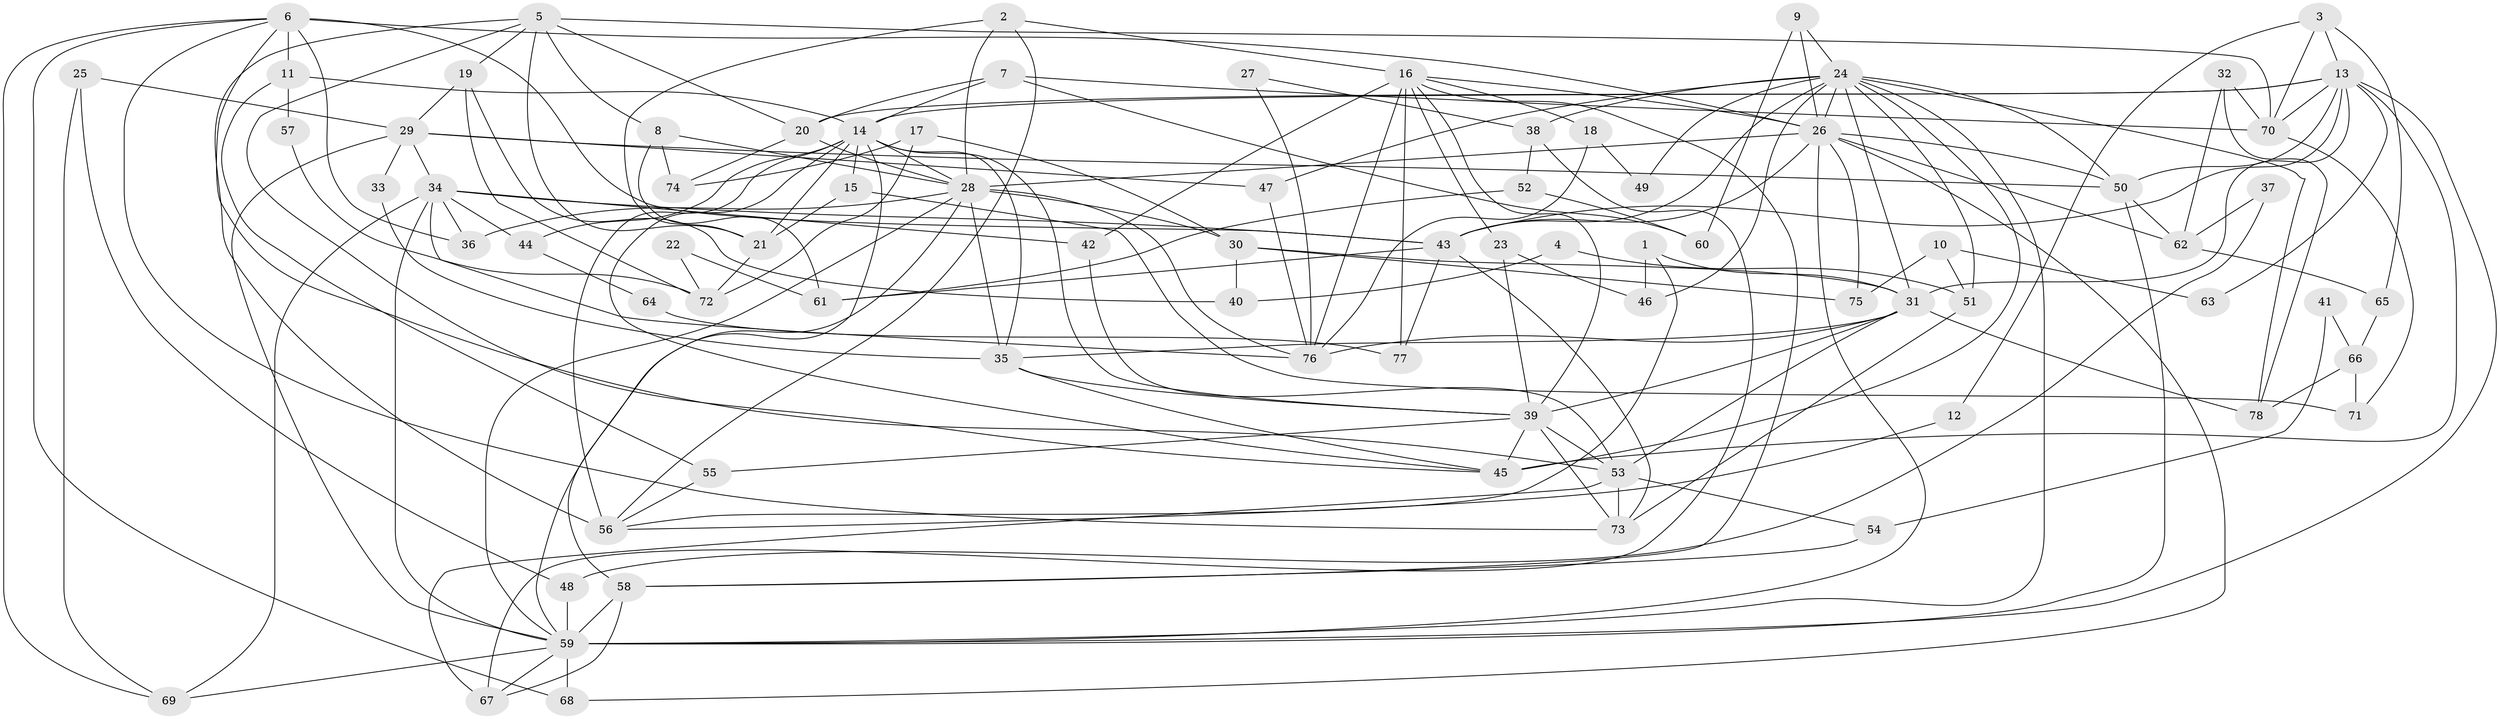 // original degree distribution, {3: 0.33858267716535434, 4: 0.23622047244094488, 2: 0.10236220472440945, 5: 0.16535433070866143, 6: 0.11811023622047244, 9: 0.007874015748031496, 7: 0.023622047244094488, 8: 0.007874015748031496}
// Generated by graph-tools (version 1.1) at 2025/51/03/04/25 22:51:08]
// undirected, 78 vertices, 183 edges
graph export_dot {
  node [color=gray90,style=filled];
  1;
  2;
  3;
  4;
  5;
  6;
  7;
  8;
  9;
  10;
  11;
  12;
  13;
  14;
  15;
  16;
  17;
  18;
  19;
  20;
  21;
  22;
  23;
  24;
  25;
  26;
  27;
  28;
  29;
  30;
  31;
  32;
  33;
  34;
  35;
  36;
  37;
  38;
  39;
  40;
  41;
  42;
  43;
  44;
  45;
  46;
  47;
  48;
  49;
  50;
  51;
  52;
  53;
  54;
  55;
  56;
  57;
  58;
  59;
  60;
  61;
  62;
  63;
  64;
  65;
  66;
  67;
  68;
  69;
  70;
  71;
  72;
  73;
  74;
  75;
  76;
  77;
  78;
  1 -- 31 [weight=1.0];
  1 -- 46 [weight=1.0];
  1 -- 56 [weight=1.0];
  2 -- 16 [weight=2.0];
  2 -- 21 [weight=1.0];
  2 -- 28 [weight=2.0];
  2 -- 56 [weight=1.0];
  3 -- 12 [weight=1.0];
  3 -- 13 [weight=1.0];
  3 -- 65 [weight=1.0];
  3 -- 70 [weight=1.0];
  4 -- 40 [weight=1.0];
  4 -- 51 [weight=1.0];
  5 -- 8 [weight=1.0];
  5 -- 19 [weight=1.0];
  5 -- 20 [weight=1.0];
  5 -- 21 [weight=2.0];
  5 -- 45 [weight=1.0];
  5 -- 56 [weight=1.0];
  5 -- 70 [weight=1.0];
  6 -- 11 [weight=1.0];
  6 -- 26 [weight=2.0];
  6 -- 36 [weight=1.0];
  6 -- 43 [weight=1.0];
  6 -- 53 [weight=1.0];
  6 -- 68 [weight=1.0];
  6 -- 69 [weight=1.0];
  6 -- 73 [weight=1.0];
  7 -- 14 [weight=2.0];
  7 -- 20 [weight=1.0];
  7 -- 60 [weight=1.0];
  7 -- 70 [weight=1.0];
  8 -- 28 [weight=1.0];
  8 -- 61 [weight=1.0];
  8 -- 74 [weight=1.0];
  9 -- 24 [weight=1.0];
  9 -- 26 [weight=1.0];
  9 -- 60 [weight=1.0];
  10 -- 51 [weight=1.0];
  10 -- 63 [weight=1.0];
  10 -- 75 [weight=1.0];
  11 -- 14 [weight=1.0];
  11 -- 55 [weight=1.0];
  11 -- 57 [weight=1.0];
  12 -- 56 [weight=1.0];
  13 -- 14 [weight=1.0];
  13 -- 20 [weight=1.0];
  13 -- 31 [weight=1.0];
  13 -- 43 [weight=1.0];
  13 -- 45 [weight=2.0];
  13 -- 50 [weight=1.0];
  13 -- 59 [weight=1.0];
  13 -- 63 [weight=1.0];
  13 -- 70 [weight=1.0];
  14 -- 15 [weight=1.0];
  14 -- 21 [weight=1.0];
  14 -- 28 [weight=1.0];
  14 -- 35 [weight=1.0];
  14 -- 39 [weight=2.0];
  14 -- 44 [weight=1.0];
  14 -- 45 [weight=1.0];
  14 -- 56 [weight=1.0];
  14 -- 59 [weight=1.0];
  15 -- 21 [weight=1.0];
  15 -- 71 [weight=1.0];
  16 -- 18 [weight=1.0];
  16 -- 23 [weight=1.0];
  16 -- 26 [weight=1.0];
  16 -- 39 [weight=3.0];
  16 -- 42 [weight=2.0];
  16 -- 58 [weight=1.0];
  16 -- 76 [weight=1.0];
  16 -- 77 [weight=2.0];
  17 -- 30 [weight=1.0];
  17 -- 72 [weight=1.0];
  17 -- 74 [weight=1.0];
  18 -- 49 [weight=1.0];
  18 -- 76 [weight=1.0];
  19 -- 29 [weight=1.0];
  19 -- 40 [weight=1.0];
  19 -- 72 [weight=1.0];
  20 -- 28 [weight=1.0];
  20 -- 74 [weight=1.0];
  21 -- 72 [weight=1.0];
  22 -- 61 [weight=1.0];
  22 -- 72 [weight=1.0];
  23 -- 39 [weight=1.0];
  23 -- 46 [weight=1.0];
  24 -- 26 [weight=1.0];
  24 -- 31 [weight=2.0];
  24 -- 38 [weight=2.0];
  24 -- 43 [weight=1.0];
  24 -- 45 [weight=1.0];
  24 -- 46 [weight=1.0];
  24 -- 47 [weight=1.0];
  24 -- 49 [weight=1.0];
  24 -- 50 [weight=1.0];
  24 -- 51 [weight=1.0];
  24 -- 59 [weight=1.0];
  24 -- 78 [weight=1.0];
  25 -- 29 [weight=1.0];
  25 -- 48 [weight=1.0];
  25 -- 69 [weight=1.0];
  26 -- 28 [weight=1.0];
  26 -- 43 [weight=4.0];
  26 -- 50 [weight=1.0];
  26 -- 59 [weight=1.0];
  26 -- 62 [weight=1.0];
  26 -- 68 [weight=1.0];
  26 -- 75 [weight=1.0];
  27 -- 38 [weight=1.0];
  27 -- 76 [weight=1.0];
  28 -- 30 [weight=1.0];
  28 -- 35 [weight=1.0];
  28 -- 36 [weight=1.0];
  28 -- 58 [weight=1.0];
  28 -- 59 [weight=1.0];
  28 -- 76 [weight=1.0];
  29 -- 33 [weight=2.0];
  29 -- 34 [weight=1.0];
  29 -- 47 [weight=1.0];
  29 -- 50 [weight=1.0];
  29 -- 59 [weight=1.0];
  30 -- 31 [weight=1.0];
  30 -- 40 [weight=1.0];
  30 -- 75 [weight=1.0];
  31 -- 35 [weight=1.0];
  31 -- 39 [weight=1.0];
  31 -- 53 [weight=1.0];
  31 -- 76 [weight=1.0];
  31 -- 78 [weight=1.0];
  32 -- 62 [weight=1.0];
  32 -- 70 [weight=1.0];
  32 -- 78 [weight=1.0];
  33 -- 35 [weight=1.0];
  34 -- 36 [weight=1.0];
  34 -- 42 [weight=1.0];
  34 -- 43 [weight=2.0];
  34 -- 44 [weight=1.0];
  34 -- 59 [weight=1.0];
  34 -- 69 [weight=1.0];
  34 -- 76 [weight=1.0];
  35 -- 39 [weight=1.0];
  35 -- 45 [weight=1.0];
  37 -- 48 [weight=1.0];
  37 -- 62 [weight=1.0];
  38 -- 52 [weight=1.0];
  38 -- 67 [weight=1.0];
  39 -- 45 [weight=1.0];
  39 -- 53 [weight=1.0];
  39 -- 55 [weight=1.0];
  39 -- 73 [weight=1.0];
  41 -- 54 [weight=1.0];
  41 -- 66 [weight=1.0];
  42 -- 53 [weight=1.0];
  43 -- 61 [weight=1.0];
  43 -- 73 [weight=1.0];
  43 -- 77 [weight=1.0];
  44 -- 64 [weight=1.0];
  47 -- 76 [weight=1.0];
  48 -- 59 [weight=2.0];
  50 -- 59 [weight=1.0];
  50 -- 62 [weight=1.0];
  51 -- 73 [weight=1.0];
  52 -- 60 [weight=1.0];
  52 -- 61 [weight=1.0];
  53 -- 54 [weight=1.0];
  53 -- 67 [weight=1.0];
  53 -- 73 [weight=1.0];
  54 -- 58 [weight=1.0];
  55 -- 56 [weight=1.0];
  57 -- 72 [weight=1.0];
  58 -- 59 [weight=1.0];
  58 -- 67 [weight=1.0];
  59 -- 67 [weight=1.0];
  59 -- 68 [weight=1.0];
  59 -- 69 [weight=1.0];
  62 -- 65 [weight=1.0];
  64 -- 77 [weight=1.0];
  65 -- 66 [weight=1.0];
  66 -- 71 [weight=1.0];
  66 -- 78 [weight=1.0];
  70 -- 71 [weight=1.0];
}
